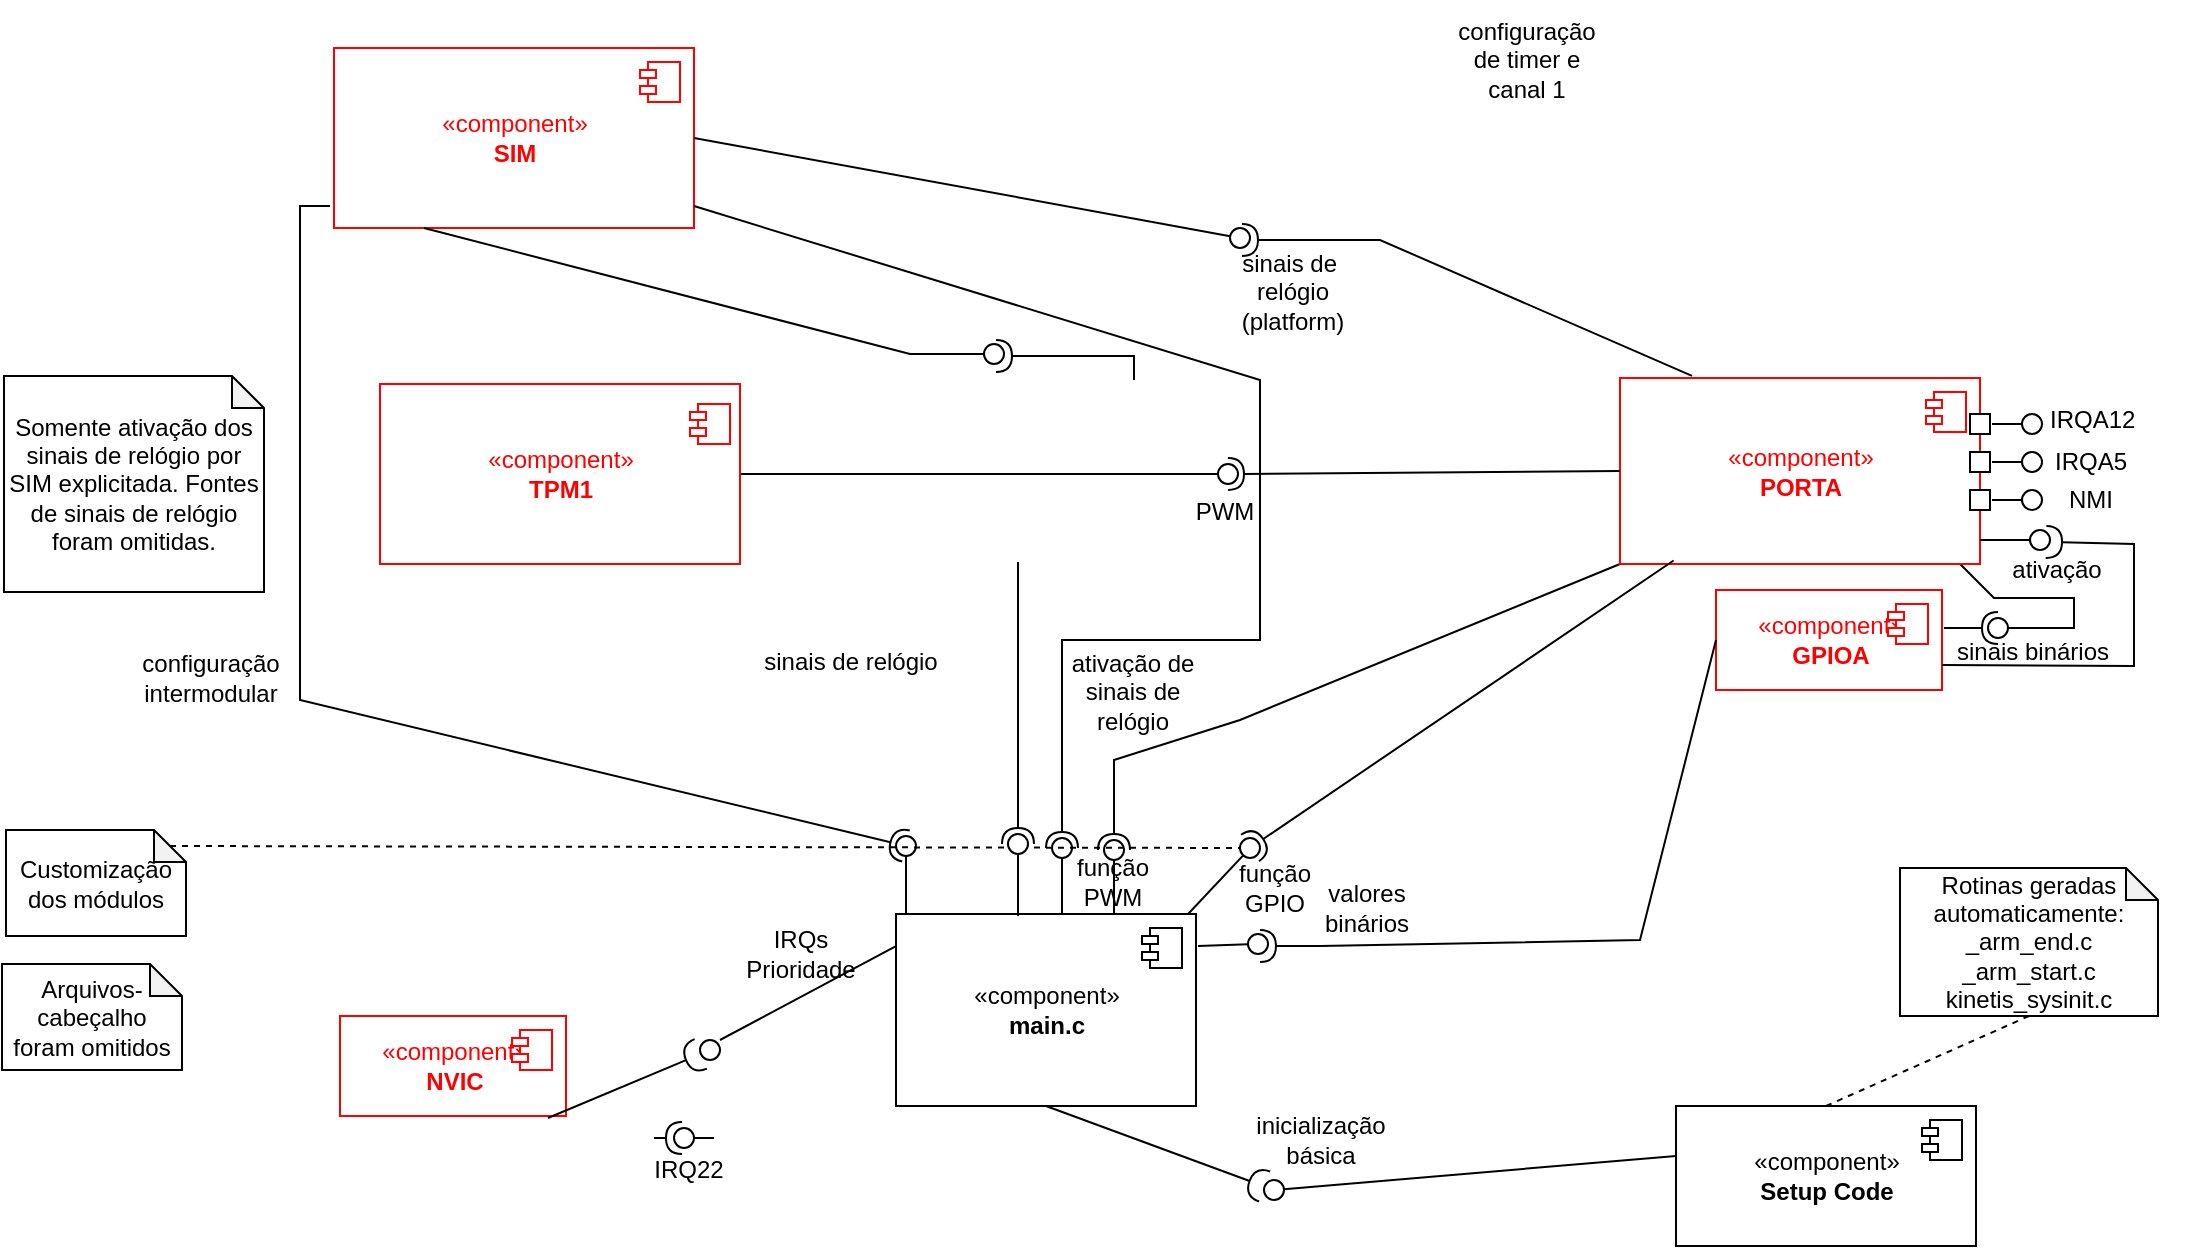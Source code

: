 <mxfile version="24.5.3" type="device">
  <diagram id="lxTALKAJYJVbzctQvIOl" name="Page-1">
    <mxGraphModel dx="1590" dy="1751" grid="1" gridSize="10" guides="1" tooltips="1" connect="1" arrows="1" fold="1" page="1" pageScale="1" pageWidth="827" pageHeight="1169" math="0" shadow="0">
      <root>
        <mxCell id="0" />
        <mxCell id="1" parent="0" />
        <mxCell id="nKvA9a1JDW1m7SVoBl28-14" value="" style="rounded=0;orthogonalLoop=1;jettySize=auto;html=1;endArrow=halfCircle;endFill=0;endSize=6;strokeWidth=1;sketch=0;fontColor=#FF0000;exitX=-0.011;exitY=0.878;exitDx=0;exitDy=0;exitPerimeter=0;" parent="1" source="sx454A95CAvDDaveUcH7-27" edge="1">
          <mxGeometry relative="1" as="geometry">
            <mxPoint x="353" y="-397.99" as="sourcePoint" />
            <mxPoint x="353" y="-257" as="targetPoint" />
            <Array as="points">
              <mxPoint x="50" y="-577" />
              <mxPoint x="50" y="-330" />
            </Array>
          </mxGeometry>
        </mxCell>
        <mxCell id="nKvA9a1JDW1m7SVoBl28-15" value="" style="rounded=0;orthogonalLoop=1;jettySize=auto;html=1;endArrow=none;endFill=0;sketch=0;sourcePerimeterSpacing=0;targetPerimeterSpacing=0;fontColor=#FF0000;" parent="1" target="nKvA9a1JDW1m7SVoBl28-16" edge="1">
          <mxGeometry relative="1" as="geometry">
            <mxPoint x="353" y="-221" as="sourcePoint" />
            <mxPoint x="154.659" y="-256.185" as="targetPoint" />
            <Array as="points" />
          </mxGeometry>
        </mxCell>
        <mxCell id="nKvA9a1JDW1m7SVoBl28-16" value="" style="ellipse;whiteSpace=wrap;html=1;align=center;aspect=fixed;resizable=0;points=[];outlineConnect=0;sketch=0;fontColor=#FF0000;strokeColor=#000000;" parent="1" vertex="1">
          <mxGeometry x="348" y="-262" width="10" height="10" as="geometry" />
        </mxCell>
        <mxCell id="gNRnJRc3GnDZ5AVx7Kpy-1" value="" style="rounded=0;orthogonalLoop=1;jettySize=auto;html=1;endArrow=halfCircle;endFill=0;endSize=6;strokeWidth=1;sketch=0;" parent="1" edge="1">
          <mxGeometry relative="1" as="geometry">
            <mxPoint x="227" y="-111" as="sourcePoint" />
            <mxPoint x="241.0" y="-110.957" as="targetPoint" />
          </mxGeometry>
        </mxCell>
        <mxCell id="gNRnJRc3GnDZ5AVx7Kpy-2" value="" style="rounded=0;orthogonalLoop=1;jettySize=auto;html=1;endArrow=none;endFill=0;sketch=0;sourcePerimeterSpacing=0;targetPerimeterSpacing=0;" parent="1" source="gNRnJRc3GnDZ5AVx7Kpy-4" edge="1">
          <mxGeometry relative="1" as="geometry">
            <mxPoint x="257" y="-111" as="targetPoint" />
          </mxGeometry>
        </mxCell>
        <mxCell id="NcSt-bwvKA1drNSGb4Bv-15" value="" style="rounded=0;orthogonalLoop=1;jettySize=auto;html=1;endArrow=halfCircle;endFill=0;endSize=6;strokeWidth=1;sketch=0;fontColor=#FF0000;exitX=0;exitY=1;exitDx=0;exitDy=0;" parent="1" source="0iCpFj2WhP6g9uH44iQj-31" edge="1">
          <mxGeometry relative="1" as="geometry">
            <mxPoint x="457" y="-395.99" as="sourcePoint" />
            <mxPoint x="457" y="-255" as="targetPoint" />
            <Array as="points">
              <mxPoint x="520" y="-320" />
              <mxPoint x="457" y="-300" />
            </Array>
          </mxGeometry>
        </mxCell>
        <mxCell id="NcSt-bwvKA1drNSGb4Bv-16" value="" style="rounded=0;orthogonalLoop=1;jettySize=auto;html=1;endArrow=none;endFill=0;sketch=0;sourcePerimeterSpacing=0;targetPerimeterSpacing=0;fontColor=#FF0000;" parent="1" target="NcSt-bwvKA1drNSGb4Bv-17" edge="1">
          <mxGeometry relative="1" as="geometry">
            <mxPoint x="457" y="-219" as="sourcePoint" />
            <mxPoint x="258.659" y="-254.185" as="targetPoint" />
            <Array as="points" />
          </mxGeometry>
        </mxCell>
        <mxCell id="NcSt-bwvKA1drNSGb4Bv-17" value="" style="ellipse;whiteSpace=wrap;html=1;align=center;aspect=fixed;resizable=0;points=[];outlineConnect=0;sketch=0;fontColor=#FF0000;strokeColor=#000000;" parent="1" vertex="1">
          <mxGeometry x="452" y="-260" width="10" height="10" as="geometry" />
        </mxCell>
        <mxCell id="kdA6kWYeyA7RJzTD9q6g-35" value="" style="rounded=0;orthogonalLoop=1;jettySize=auto;html=1;endArrow=none;endFill=0;sketch=0;sourcePerimeterSpacing=0;targetPerimeterSpacing=0;exitX=0.928;exitY=0.968;exitDx=0;exitDy=0;exitPerimeter=0;" parent="1" source="0iCpFj2WhP6g9uH44iQj-31" edge="1">
          <mxGeometry relative="1" as="geometry">
            <mxPoint x="867" y="-401" as="sourcePoint" />
            <mxPoint x="902" y="-366" as="targetPoint" />
            <Array as="points">
              <mxPoint x="897" y="-381" />
              <mxPoint x="937" y="-381" />
              <mxPoint x="937" y="-366" />
            </Array>
          </mxGeometry>
        </mxCell>
        <mxCell id="xBv4u4DVVfbc11mX55yY-3" value="Rotinas geradas automaticamente:&lt;br&gt;_arm_end.c&lt;br&gt;_arm_start.c&lt;br&gt;kinetis_sysinit.c" style="shape=note;whiteSpace=wrap;html=1;backgroundOutline=1;darkOpacity=0.05;size=16;" parent="1" vertex="1">
          <mxGeometry x="850" y="-246" width="129" height="74" as="geometry" />
        </mxCell>
        <mxCell id="xBv4u4DVVfbc11mX55yY-4" value="" style="endArrow=none;dashed=1;html=1;rounded=0;entryX=0.5;entryY=1;entryDx=0;entryDy=0;entryPerimeter=0;exitX=0.5;exitY=0;exitDx=0;exitDy=0;" parent="1" source="sx454A95CAvDDaveUcH7-38" target="xBv4u4DVVfbc11mX55yY-3" edge="1">
          <mxGeometry width="50" height="50" relative="1" as="geometry">
            <mxPoint x="706" y="150" as="sourcePoint" />
            <mxPoint x="736" y="200" as="targetPoint" />
          </mxGeometry>
        </mxCell>
        <mxCell id="sx454A95CAvDDaveUcH7-27" value="&lt;font color=&quot;#ff0000&quot;&gt;«component»&lt;br&gt;&lt;b&gt;SIM&lt;/b&gt;&lt;br&gt;&lt;/font&gt;" style="html=1;dropTarget=0;strokeColor=#FF0000;" parent="1" vertex="1">
          <mxGeometry x="67" y="-656" width="180" height="90" as="geometry" />
        </mxCell>
        <mxCell id="sx454A95CAvDDaveUcH7-28" value="" style="shape=module;jettyWidth=8;jettyHeight=4;strokeColor=#FF0000;" parent="sx454A95CAvDDaveUcH7-27" vertex="1">
          <mxGeometry x="1" width="20" height="20" relative="1" as="geometry">
            <mxPoint x="-27" y="7" as="offset" />
          </mxGeometry>
        </mxCell>
        <mxCell id="sx454A95CAvDDaveUcH7-38" value="«component»&lt;br&gt;&lt;b&gt;Setup Code&lt;/b&gt;" style="html=1;dropTarget=0;fontColor=#000000;strokeColor=#000000;" parent="1" vertex="1">
          <mxGeometry x="738" y="-127" width="150" height="70" as="geometry" />
        </mxCell>
        <mxCell id="sx454A95CAvDDaveUcH7-39" value="" style="shape=module;jettyWidth=8;jettyHeight=4;fontColor=#000000;strokeColor=#000000;" parent="sx454A95CAvDDaveUcH7-38" vertex="1">
          <mxGeometry x="1" width="20" height="20" relative="1" as="geometry">
            <mxPoint x="-27" y="7" as="offset" />
          </mxGeometry>
        </mxCell>
        <mxCell id="sx454A95CAvDDaveUcH7-64" value="Customização dos módulos" style="shape=note;whiteSpace=wrap;html=1;backgroundOutline=1;darkOpacity=0.05;size=16;" parent="1" vertex="1">
          <mxGeometry x="-97" y="-265" width="90" height="53" as="geometry" />
        </mxCell>
        <mxCell id="dzFz9JbQEsLeZCm4js_e-1" value="Arquivos-cabeçalho foram omitidos" style="shape=note;whiteSpace=wrap;html=1;backgroundOutline=1;darkOpacity=0.05;size=16;" parent="1" vertex="1">
          <mxGeometry x="-99" y="-198" width="90" height="53" as="geometry" />
        </mxCell>
        <mxCell id="ZvhBdplOL1Mwdpi4D6Ji-6" value="" style="rounded=0;orthogonalLoop=1;jettySize=auto;html=1;endArrow=halfCircle;endFill=0;endSize=6;strokeWidth=1;sketch=0;fontColor=#FF0000;exitX=1;exitY=0.878;exitDx=0;exitDy=0;exitPerimeter=0;" parent="1" source="sx454A95CAvDDaveUcH7-27" edge="1">
          <mxGeometry relative="1" as="geometry">
            <mxPoint x="430" y="-355" as="sourcePoint" />
            <mxPoint x="431" y="-256" as="targetPoint" />
            <Array as="points">
              <mxPoint x="530" y="-490" />
              <mxPoint x="530" y="-360" />
              <mxPoint x="431" y="-360" />
            </Array>
          </mxGeometry>
        </mxCell>
        <mxCell id="ZvhBdplOL1Mwdpi4D6Ji-7" value="" style="rounded=0;orthogonalLoop=1;jettySize=auto;html=1;endArrow=none;endFill=0;sketch=0;sourcePerimeterSpacing=0;targetPerimeterSpacing=0;fontColor=#FF0000;" parent="1" target="ZvhBdplOL1Mwdpi4D6Ji-8" edge="1">
          <mxGeometry relative="1" as="geometry">
            <mxPoint x="431" y="-220" as="sourcePoint" />
            <mxPoint x="232.659" y="-255.185" as="targetPoint" />
            <Array as="points" />
          </mxGeometry>
        </mxCell>
        <mxCell id="ZvhBdplOL1Mwdpi4D6Ji-8" value="" style="ellipse;whiteSpace=wrap;html=1;align=center;aspect=fixed;resizable=0;points=[];outlineConnect=0;sketch=0;fontColor=#FF0000;strokeColor=#000000;" parent="1" vertex="1">
          <mxGeometry x="426" y="-261" width="10" height="10" as="geometry" />
        </mxCell>
        <mxCell id="ZvhBdplOL1Mwdpi4D6Ji-15" value="" style="endArrow=none;dashed=1;html=1;rounded=0;exitX=0;exitY=0;exitDx=82;exitDy=8;exitPerimeter=0;entryX=0.283;entryY=0;entryDx=0;entryDy=0;entryPerimeter=0;" parent="1" source="sx454A95CAvDDaveUcH7-64" target="kdA6kWYeyA7RJzTD9q6g-19" edge="1">
          <mxGeometry width="50" height="50" relative="1" as="geometry">
            <mxPoint x="176" y="-230" as="sourcePoint" />
            <mxPoint x="314.001" y="-251.086" as="targetPoint" />
          </mxGeometry>
        </mxCell>
        <mxCell id="ZvhBdplOL1Mwdpi4D6Ji-16" value="«component»&lt;br&gt;&lt;b&gt;main.c&lt;/b&gt;" style="html=1;dropTarget=0;fontColor=#000000;strokeColor=#000000;" parent="1" vertex="1">
          <mxGeometry x="348" y="-223" width="150" height="96" as="geometry" />
        </mxCell>
        <mxCell id="ZvhBdplOL1Mwdpi4D6Ji-17" value="" style="shape=module;jettyWidth=8;jettyHeight=4;fontColor=#000000;strokeColor=#000000;" parent="ZvhBdplOL1Mwdpi4D6Ji-16" vertex="1">
          <mxGeometry x="1" width="20" height="20" relative="1" as="geometry">
            <mxPoint x="-27" y="7" as="offset" />
          </mxGeometry>
        </mxCell>
        <mxCell id="ZvhBdplOL1Mwdpi4D6Ji-23" value="inicialização&lt;br&gt;básica" style="text;html=1;align=center;verticalAlign=middle;resizable=0;points=[];autosize=1;strokeColor=none;fillColor=none;" parent="1" vertex="1">
          <mxGeometry x="515" y="-130" width="90" height="40" as="geometry" />
        </mxCell>
        <mxCell id="ZvhBdplOL1Mwdpi4D6Ji-27" value="" style="rounded=0;orthogonalLoop=1;jettySize=auto;html=1;endArrow=none;endFill=0;sketch=0;sourcePerimeterSpacing=0;targetPerimeterSpacing=0;entryX=0;entryY=0.357;entryDx=0;entryDy=0;entryPerimeter=0;" parent="1" source="ZvhBdplOL1Mwdpi4D6Ji-29" target="sx454A95CAvDDaveUcH7-38" edge="1">
          <mxGeometry relative="1" as="geometry">
            <mxPoint x="570" y="-193" as="targetPoint" />
          </mxGeometry>
        </mxCell>
        <mxCell id="0iCpFj2WhP6g9uH44iQj-27" value="" style="ellipse;whiteSpace=wrap;html=1;align=center;aspect=fixed;resizable=0;points=[];outlineConnect=0;sketch=0;fontColor=#FF0000;strokeColor=#000000;flipH=1;" parent="1" vertex="1">
          <mxGeometry x="911" y="-454" width="10" height="10" as="geometry" />
        </mxCell>
        <mxCell id="0iCpFj2WhP6g9uH44iQj-28" value="" style="endArrow=none;html=1;rounded=0;entryX=-0.2;entryY=0.5;entryDx=0;entryDy=0;entryPerimeter=0;" parent="1" source="0iCpFj2WhP6g9uH44iQj-27" edge="1">
          <mxGeometry width="50" height="50" relative="1" as="geometry">
            <mxPoint x="907" y="-449" as="sourcePoint" />
            <mxPoint x="896" y="-449" as="targetPoint" />
          </mxGeometry>
        </mxCell>
        <mxCell id="0iCpFj2WhP6g9uH44iQj-33" value="IRQA5" style="text;html=1;align=center;verticalAlign=middle;resizable=0;points=[];autosize=1;strokeColor=none;fillColor=none;" parent="1" vertex="1">
          <mxGeometry x="915" y="-464" width="60" height="30" as="geometry" />
        </mxCell>
        <mxCell id="Oefuxfy3iKnczAg5gWwN-3" value="&lt;font color=&quot;#ff0000&quot;&gt;«component»&lt;br&gt;&lt;b&gt;NVIC&lt;/b&gt;&lt;/font&gt;" style="html=1;dropTarget=0;strokeColor=#FF0000;" parent="1" vertex="1">
          <mxGeometry x="70" y="-172" width="113" height="50" as="geometry" />
        </mxCell>
        <mxCell id="Oefuxfy3iKnczAg5gWwN-4" value="" style="shape=module;jettyWidth=8;jettyHeight=4;strokeColor=#FF0000;" parent="Oefuxfy3iKnczAg5gWwN-3" vertex="1">
          <mxGeometry x="1" width="20" height="20" relative="1" as="geometry">
            <mxPoint x="-27" y="7" as="offset" />
          </mxGeometry>
        </mxCell>
        <mxCell id="Oefuxfy3iKnczAg5gWwN-6" value="" style="rounded=0;orthogonalLoop=1;jettySize=auto;html=1;endArrow=none;endFill=0;sketch=0;sourcePerimeterSpacing=0;targetPerimeterSpacing=0;fontColor=#FF0000;exitX=0;exitY=0.167;exitDx=0;exitDy=0;exitPerimeter=0;" parent="1" source="ZvhBdplOL1Mwdpi4D6Ji-16" edge="1">
          <mxGeometry relative="1" as="geometry">
            <mxPoint x="319" y="-171" as="sourcePoint" />
            <mxPoint x="260" y="-160" as="targetPoint" />
          </mxGeometry>
        </mxCell>
        <mxCell id="Oefuxfy3iKnczAg5gWwN-9" value="&lt;font color=&quot;#000000&quot;&gt;IRQs&lt;br&gt;Prioridade&lt;br&gt;&lt;/font&gt;" style="text;html=1;align=center;verticalAlign=middle;resizable=0;points=[];autosize=1;strokeColor=none;fillColor=none;fontColor=#FF0000;" parent="1" vertex="1">
          <mxGeometry x="260" y="-223" width="80" height="40" as="geometry" />
        </mxCell>
        <mxCell id="VrWv1ER5kj9YLByMh3OY-26" value="" style="rounded=0;orthogonalLoop=1;jettySize=auto;html=1;endArrow=none;endFill=0;sketch=0;sourcePerimeterSpacing=0;targetPerimeterSpacing=0;exitX=1;exitY=0.5;exitDx=0;exitDy=0;" parent="1" target="VrWv1ER5kj9YLByMh3OY-28" edge="1" source="sx454A95CAvDDaveUcH7-27">
          <mxGeometry relative="1" as="geometry">
            <mxPoint x="490" y="-560" as="sourcePoint" />
          </mxGeometry>
        </mxCell>
        <mxCell id="VrWv1ER5kj9YLByMh3OY-27" value="" style="rounded=0;orthogonalLoop=1;jettySize=auto;html=1;endArrow=halfCircle;endFill=0;endSize=6;strokeWidth=1;sketch=0;startArrow=none;exitX=0.2;exitY=-0.011;exitDx=0;exitDy=0;exitPerimeter=0;" parent="1" source="0iCpFj2WhP6g9uH44iQj-31" edge="1">
          <mxGeometry relative="1" as="geometry">
            <mxPoint x="554.98" y="-559.996" as="sourcePoint" />
            <Array as="points">
              <mxPoint x="590" y="-560" />
            </Array>
            <mxPoint x="521" y="-560" as="targetPoint" />
          </mxGeometry>
        </mxCell>
        <mxCell id="VrWv1ER5kj9YLByMh3OY-28" value="" style="ellipse;whiteSpace=wrap;html=1;align=center;aspect=fixed;resizable=0;points=[];outlineConnect=0;sketch=0;" parent="1" vertex="1">
          <mxGeometry x="515" y="-566" width="10" height="10" as="geometry" />
        </mxCell>
        <mxCell id="Fh9LcDiXX9Jsw2TDYq0d-10" value="Somente ativação dos sinais de relógio por SIM explicitada. Fontes de sinais de relógio foram omitidas." style="shape=note;whiteSpace=wrap;html=1;backgroundOutline=1;darkOpacity=0.05;size=16;" parent="1" vertex="1">
          <mxGeometry x="-98" y="-492" width="130" height="108" as="geometry" />
        </mxCell>
        <mxCell id="Fh9LcDiXX9Jsw2TDYq0d-31" value="ativação de&lt;br&gt;sinais de&lt;br&gt;relógio" style="text;html=1;align=center;verticalAlign=middle;resizable=0;points=[];autosize=1;strokeColor=none;fillColor=none;" parent="1" vertex="1">
          <mxGeometry x="426" y="-364" width="80" height="60" as="geometry" />
        </mxCell>
        <mxCell id="JNNoF8wtNPgnTtKB8osN-4" value="sinais de&amp;nbsp;&lt;br&gt;relógio&lt;br&gt;(platform)" style="text;html=1;align=center;verticalAlign=middle;resizable=0;points=[];autosize=1;strokeColor=none;fillColor=none;" parent="1" vertex="1">
          <mxGeometry x="511" y="-564" width="70" height="60" as="geometry" />
        </mxCell>
        <mxCell id="0iCpFj2WhP6g9uH44iQj-31" value="&lt;font color=&quot;#ff0000&quot;&gt;«component»&lt;br&gt;&lt;b&gt;PORTA&lt;/b&gt;&lt;br&gt;&lt;/font&gt;" style="html=1;dropTarget=0;strokeColor=#FF0000;" parent="1" vertex="1">
          <mxGeometry x="710" y="-491" width="180" height="93" as="geometry" />
        </mxCell>
        <mxCell id="0iCpFj2WhP6g9uH44iQj-32" value="" style="shape=module;jettyWidth=8;jettyHeight=4;strokeColor=#FF0000;" parent="0iCpFj2WhP6g9uH44iQj-31" vertex="1">
          <mxGeometry x="1" width="20" height="20" relative="1" as="geometry">
            <mxPoint x="-27" y="7" as="offset" />
          </mxGeometry>
        </mxCell>
        <mxCell id="0iCpFj2WhP6g9uH44iQj-23" value="" style="whiteSpace=wrap;html=1;aspect=fixed;" parent="1" vertex="1">
          <mxGeometry x="885" y="-454" width="10" height="10" as="geometry" />
        </mxCell>
        <mxCell id="kdA6kWYeyA7RJzTD9q6g-14" value="&lt;font color=&quot;#ff0000&quot;&gt;«component»&lt;br&gt;&lt;b&gt;GPIOA&lt;/b&gt;&lt;br&gt;&lt;/font&gt;" style="html=1;dropTarget=0;strokeColor=#FF0000;" parent="1" vertex="1">
          <mxGeometry x="758" y="-385" width="113" height="50" as="geometry" />
        </mxCell>
        <mxCell id="kdA6kWYeyA7RJzTD9q6g-15" value="" style="shape=module;jettyWidth=8;jettyHeight=4;strokeColor=#FF0000;" parent="kdA6kWYeyA7RJzTD9q6g-14" vertex="1">
          <mxGeometry x="1" width="20" height="20" relative="1" as="geometry">
            <mxPoint x="-27" y="7" as="offset" />
          </mxGeometry>
        </mxCell>
        <mxCell id="kdA6kWYeyA7RJzTD9q6g-16" value="" style="rounded=0;orthogonalLoop=1;jettySize=auto;html=1;endArrow=halfCircle;endFill=0;endSize=6;strokeWidth=1;sketch=0;fontColor=#FF0000;exitX=0.149;exitY=0.981;exitDx=0;exitDy=0;exitPerimeter=0;" parent="1" edge="1" source="0iCpFj2WhP6g9uH44iQj-31">
          <mxGeometry relative="1" as="geometry">
            <mxPoint x="593.94" y="-394.954" as="sourcePoint" />
            <mxPoint x="525" y="-256" as="targetPoint" />
            <Array as="points" />
          </mxGeometry>
        </mxCell>
        <mxCell id="kdA6kWYeyA7RJzTD9q6g-17" value="" style="rounded=0;orthogonalLoop=1;jettySize=auto;html=1;endArrow=none;endFill=0;sketch=0;sourcePerimeterSpacing=0;targetPerimeterSpacing=0;fontColor=#FF0000;" parent="1" target="kdA6kWYeyA7RJzTD9q6g-18" edge="1">
          <mxGeometry relative="1" as="geometry">
            <mxPoint x="494.037" y="-223" as="sourcePoint" />
            <mxPoint x="326.659" y="-255.185" as="targetPoint" />
            <Array as="points" />
          </mxGeometry>
        </mxCell>
        <mxCell id="kdA6kWYeyA7RJzTD9q6g-18" value="" style="ellipse;whiteSpace=wrap;html=1;align=center;aspect=fixed;resizable=0;points=[];outlineConnect=0;sketch=0;fontColor=#FF0000;strokeColor=#000000;" parent="1" vertex="1">
          <mxGeometry x="520" y="-261" width="10" height="10" as="geometry" />
        </mxCell>
        <mxCell id="kdA6kWYeyA7RJzTD9q6g-19" value="função&lt;br&gt;GPIO" style="text;html=1;align=center;verticalAlign=middle;resizable=0;points=[];autosize=1;strokeColor=none;fillColor=none;" parent="1" vertex="1">
          <mxGeometry x="507" y="-256" width="60" height="40" as="geometry" />
        </mxCell>
        <mxCell id="kdA6kWYeyA7RJzTD9q6g-20" value="" style="rounded=0;orthogonalLoop=1;jettySize=auto;html=1;endArrow=none;endFill=0;sketch=0;sourcePerimeterSpacing=0;targetPerimeterSpacing=0;exitX=1;exitY=0.871;exitDx=0;exitDy=0;exitPerimeter=0;" parent="1" source="0iCpFj2WhP6g9uH44iQj-31" target="kdA6kWYeyA7RJzTD9q6g-22" edge="1">
          <mxGeometry relative="1" as="geometry">
            <mxPoint x="890" y="-407" as="sourcePoint" />
          </mxGeometry>
        </mxCell>
        <mxCell id="kdA6kWYeyA7RJzTD9q6g-21" value="" style="rounded=0;orthogonalLoop=1;jettySize=auto;html=1;endArrow=halfCircle;endFill=0;endSize=6;strokeWidth=1;sketch=0;startArrow=none;exitX=1;exitY=0.75;exitDx=0;exitDy=0;entryX=0.429;entryY=0.033;entryDx=0;entryDy=0;entryPerimeter=0;" parent="1" source="kdA6kWYeyA7RJzTD9q6g-14" target="kdA6kWYeyA7RJzTD9q6g-25" edge="1">
          <mxGeometry relative="1" as="geometry">
            <mxPoint x="977" y="-407" as="sourcePoint" />
            <Array as="points">
              <mxPoint x="967" y="-347" />
              <mxPoint x="967" y="-408" />
            </Array>
            <mxPoint x="921" y="-411" as="targetPoint" />
          </mxGeometry>
        </mxCell>
        <mxCell id="kdA6kWYeyA7RJzTD9q6g-22" value="" style="ellipse;whiteSpace=wrap;html=1;align=center;aspect=fixed;resizable=0;points=[];outlineConnect=0;sketch=0;" parent="1" vertex="1">
          <mxGeometry x="915" y="-415" width="10" height="10" as="geometry" />
        </mxCell>
        <mxCell id="kdA6kWYeyA7RJzTD9q6g-25" value="ativação" style="text;html=1;align=center;verticalAlign=middle;resizable=0;points=[];autosize=1;strokeColor=none;fillColor=none;" parent="1" vertex="1">
          <mxGeometry x="893" y="-410" width="70" height="30" as="geometry" />
        </mxCell>
        <mxCell id="kdA6kWYeyA7RJzTD9q6g-30" value="" style="rounded=0;orthogonalLoop=1;jettySize=auto;html=1;endArrow=none;endFill=0;sketch=0;sourcePerimeterSpacing=0;targetPerimeterSpacing=0;exitX=1;exitY=0.5;exitDx=0;exitDy=0;" parent="1" target="kdA6kWYeyA7RJzTD9q6g-32" edge="1">
          <mxGeometry relative="1" as="geometry">
            <mxPoint x="499" y="-207" as="sourcePoint" />
          </mxGeometry>
        </mxCell>
        <mxCell id="kdA6kWYeyA7RJzTD9q6g-31" value="" style="rounded=0;orthogonalLoop=1;jettySize=auto;html=1;endArrow=halfCircle;endFill=0;endSize=6;strokeWidth=1;sketch=0;startArrow=none;exitX=0;exitY=0.5;exitDx=0;exitDy=0;" parent="1" source="kdA6kWYeyA7RJzTD9q6g-14" edge="1">
          <mxGeometry relative="1" as="geometry">
            <mxPoint x="563.98" y="-206.996" as="sourcePoint" />
            <Array as="points">
              <mxPoint x="720" y="-210" />
              <mxPoint x="560" y="-207" />
            </Array>
            <mxPoint x="530" y="-207" as="targetPoint" />
          </mxGeometry>
        </mxCell>
        <mxCell id="kdA6kWYeyA7RJzTD9q6g-32" value="" style="ellipse;whiteSpace=wrap;html=1;align=center;aspect=fixed;resizable=0;points=[];outlineConnect=0;sketch=0;" parent="1" vertex="1">
          <mxGeometry x="524" y="-213" width="10" height="10" as="geometry" />
        </mxCell>
        <mxCell id="kdA6kWYeyA7RJzTD9q6g-34" value="valores&lt;br&gt;binários" style="text;html=1;align=center;verticalAlign=middle;resizable=0;points=[];autosize=1;strokeColor=none;fillColor=none;" parent="1" vertex="1">
          <mxGeometry x="548" y="-246" width="70" height="40" as="geometry" />
        </mxCell>
        <mxCell id="kdA6kWYeyA7RJzTD9q6g-36" value="" style="rounded=0;orthogonalLoop=1;jettySize=auto;html=1;endArrow=halfCircle;endFill=0;endSize=6;strokeWidth=1;sketch=0;" parent="1" edge="1">
          <mxGeometry relative="1" as="geometry">
            <mxPoint x="872" y="-366" as="sourcePoint" />
            <Array as="points" />
            <mxPoint x="899" y="-366" as="targetPoint" />
          </mxGeometry>
        </mxCell>
        <mxCell id="kdA6kWYeyA7RJzTD9q6g-37" value="" style="ellipse;whiteSpace=wrap;html=1;align=center;aspect=fixed;resizable=0;points=[];outlineConnect=0;sketch=0;" parent="1" vertex="1">
          <mxGeometry x="894" y="-371" width="10" height="10" as="geometry" />
        </mxCell>
        <mxCell id="kdA6kWYeyA7RJzTD9q6g-38" value="sinais binários" style="text;html=1;align=center;verticalAlign=middle;resizable=0;points=[];autosize=1;strokeColor=none;fillColor=none;" parent="1" vertex="1">
          <mxGeometry x="866" y="-369" width="100" height="30" as="geometry" />
        </mxCell>
        <mxCell id="NcSt-bwvKA1drNSGb4Bv-3" value="" style="rounded=0;orthogonalLoop=1;jettySize=auto;html=1;endArrow=none;endFill=0;sketch=0;sourcePerimeterSpacing=0;targetPerimeterSpacing=0;exitX=0.25;exitY=1;exitDx=0;exitDy=0;" parent="1" source="sx454A95CAvDDaveUcH7-27" target="NcSt-bwvKA1drNSGb4Bv-5" edge="1">
          <mxGeometry relative="1" as="geometry">
            <mxPoint x="367" y="-502" as="sourcePoint" />
            <Array as="points">
              <mxPoint x="355" y="-503" />
            </Array>
          </mxGeometry>
        </mxCell>
        <mxCell id="NcSt-bwvKA1drNSGb4Bv-4" value="" style="rounded=0;orthogonalLoop=1;jettySize=auto;html=1;endArrow=halfCircle;endFill=0;endSize=6;strokeWidth=1;sketch=0;startArrow=none;" parent="1" edge="1">
          <mxGeometry relative="1" as="geometry">
            <mxPoint x="467" y="-490" as="sourcePoint" />
            <Array as="points">
              <mxPoint x="467" y="-502" />
            </Array>
            <mxPoint x="398" y="-502" as="targetPoint" />
          </mxGeometry>
        </mxCell>
        <mxCell id="NcSt-bwvKA1drNSGb4Bv-5" value="" style="ellipse;whiteSpace=wrap;html=1;align=center;aspect=fixed;resizable=0;points=[];outlineConnect=0;sketch=0;" parent="1" vertex="1">
          <mxGeometry x="392" y="-508" width="10" height="10" as="geometry" />
        </mxCell>
        <mxCell id="NcSt-bwvKA1drNSGb4Bv-6" value="sinais de relógio" style="text;html=1;align=center;verticalAlign=middle;resizable=0;points=[];autosize=1;strokeColor=none;fillColor=none;" parent="1" vertex="1">
          <mxGeometry x="270" y="-364" width="110" height="30" as="geometry" />
        </mxCell>
        <mxCell id="NcSt-bwvKA1drNSGb4Bv-7" value="" style="rounded=0;orthogonalLoop=1;jettySize=auto;html=1;endArrow=halfCircle;endFill=0;endSize=6;strokeWidth=1;sketch=0;fontColor=#FF0000;exitX=0.425;exitY=0.989;exitDx=0;exitDy=0;exitPerimeter=0;" parent="1" edge="1">
          <mxGeometry relative="1" as="geometry">
            <mxPoint x="409" y="-398.99" as="sourcePoint" />
            <mxPoint x="409" y="-258" as="targetPoint" />
            <Array as="points" />
          </mxGeometry>
        </mxCell>
        <mxCell id="NcSt-bwvKA1drNSGb4Bv-8" value="" style="rounded=0;orthogonalLoop=1;jettySize=auto;html=1;endArrow=none;endFill=0;sketch=0;sourcePerimeterSpacing=0;targetPerimeterSpacing=0;fontColor=#FF0000;" parent="1" target="NcSt-bwvKA1drNSGb4Bv-9" edge="1">
          <mxGeometry relative="1" as="geometry">
            <mxPoint x="409" y="-222" as="sourcePoint" />
            <mxPoint x="210.659" y="-257.185" as="targetPoint" />
            <Array as="points" />
          </mxGeometry>
        </mxCell>
        <mxCell id="NcSt-bwvKA1drNSGb4Bv-9" value="" style="ellipse;whiteSpace=wrap;html=1;align=center;aspect=fixed;resizable=0;points=[];outlineConnect=0;sketch=0;fontColor=#FF0000;strokeColor=#000000;" parent="1" vertex="1">
          <mxGeometry x="404" y="-263" width="10" height="10" as="geometry" />
        </mxCell>
        <mxCell id="NcSt-bwvKA1drNSGb4Bv-10" value="configuração&lt;br&gt;de timer e &lt;br&gt;canal 1" style="text;html=1;align=center;verticalAlign=middle;resizable=0;points=[];autosize=1;strokeColor=none;fillColor=none;" parent="1" vertex="1">
          <mxGeometry x="618" y="-680" width="90" height="60" as="geometry" />
        </mxCell>
        <mxCell id="NcSt-bwvKA1drNSGb4Bv-11" value="" style="ellipse;whiteSpace=wrap;html=1;align=center;aspect=fixed;resizable=0;points=[];outlineConnect=0;sketch=0;fontColor=#FF0000;strokeColor=#000000;flipH=1;" parent="1" vertex="1">
          <mxGeometry x="911" y="-473" width="10" height="10" as="geometry" />
        </mxCell>
        <mxCell id="NcSt-bwvKA1drNSGb4Bv-12" value="" style="endArrow=none;html=1;rounded=0;entryX=-0.2;entryY=0.5;entryDx=0;entryDy=0;entryPerimeter=0;" parent="1" source="NcSt-bwvKA1drNSGb4Bv-11" edge="1">
          <mxGeometry width="50" height="50" relative="1" as="geometry">
            <mxPoint x="907" y="-468" as="sourcePoint" />
            <mxPoint x="896" y="-468" as="targetPoint" />
          </mxGeometry>
        </mxCell>
        <mxCell id="NcSt-bwvKA1drNSGb4Bv-13" value="" style="whiteSpace=wrap;html=1;aspect=fixed;" parent="1" vertex="1">
          <mxGeometry x="885" y="-473" width="10" height="10" as="geometry" />
        </mxCell>
        <mxCell id="NcSt-bwvKA1drNSGb4Bv-14" value="IRQA12" style="text;html=1;align=left;verticalAlign=middle;resizable=0;points=[];autosize=1;strokeColor=none;fillColor=none;" parent="1" vertex="1">
          <mxGeometry x="923" y="-485" width="70" height="30" as="geometry" />
        </mxCell>
        <mxCell id="NcSt-bwvKA1drNSGb4Bv-18" value="função &lt;br&gt;PWM" style="text;html=1;align=center;verticalAlign=middle;resizable=0;points=[];autosize=1;strokeColor=none;fillColor=none;" parent="1" vertex="1">
          <mxGeometry x="426" y="-259" width="60" height="40" as="geometry" />
        </mxCell>
        <mxCell id="NcSt-bwvKA1drNSGb4Bv-19" value="" style="rounded=0;orthogonalLoop=1;jettySize=auto;html=1;endArrow=none;endFill=0;sketch=0;sourcePerimeterSpacing=0;targetPerimeterSpacing=0;exitX=1;exitY=0.5;exitDx=0;exitDy=0;" parent="1" source="NcSt-bwvKA1drNSGb4Bv-1" target="NcSt-bwvKA1drNSGb4Bv-21" edge="1">
          <mxGeometry relative="1" as="geometry">
            <mxPoint x="490" y="-440" as="sourcePoint" />
          </mxGeometry>
        </mxCell>
        <mxCell id="NcSt-bwvKA1drNSGb4Bv-20" value="" style="rounded=0;orthogonalLoop=1;jettySize=auto;html=1;endArrow=halfCircle;endFill=0;endSize=6;strokeWidth=1;sketch=0;startArrow=none;exitX=0;exitY=0.5;exitDx=0;exitDy=0;" parent="1" source="0iCpFj2WhP6g9uH44iQj-31" edge="1">
          <mxGeometry relative="1" as="geometry">
            <mxPoint x="583" y="-373.023" as="sourcePoint" />
            <Array as="points" />
            <mxPoint x="514" y="-443" as="targetPoint" />
          </mxGeometry>
        </mxCell>
        <mxCell id="NcSt-bwvKA1drNSGb4Bv-21" value="" style="ellipse;whiteSpace=wrap;html=1;align=center;aspect=fixed;resizable=0;points=[];outlineConnect=0;sketch=0;" parent="1" vertex="1">
          <mxGeometry x="509" y="-448" width="10" height="10" as="geometry" />
        </mxCell>
        <mxCell id="NcSt-bwvKA1drNSGb4Bv-23" value="PWM" style="text;html=1;align=center;verticalAlign=middle;resizable=0;points=[];autosize=1;strokeColor=none;fillColor=none;" parent="1" vertex="1">
          <mxGeometry x="487" y="-439" width="50" height="30" as="geometry" />
        </mxCell>
        <mxCell id="gNRnJRc3GnDZ5AVx7Kpy-4" value="" style="ellipse;whiteSpace=wrap;html=1;align=center;aspect=fixed;resizable=0;points=[];outlineConnect=0;sketch=0;" parent="1" vertex="1">
          <mxGeometry x="237" y="-116" width="10" height="10" as="geometry" />
        </mxCell>
        <mxCell id="gNRnJRc3GnDZ5AVx7Kpy-5" value="IRQ22" style="text;html=1;align=center;verticalAlign=middle;resizable=0;points=[];autosize=1;strokeColor=none;fillColor=none;" parent="1" vertex="1">
          <mxGeometry x="214" y="-110" width="60" height="30" as="geometry" />
        </mxCell>
        <mxCell id="nKvA9a1JDW1m7SVoBl28-17" value="configuração&lt;br&gt;intermodular" style="text;html=1;align=center;verticalAlign=middle;resizable=0;points=[];autosize=1;strokeColor=none;fillColor=none;" parent="1" vertex="1">
          <mxGeometry x="-40" y="-361" width="90" height="40" as="geometry" />
        </mxCell>
        <mxCell id="wUu51o1tfb6HQYNTT9g3-3" value="" style="ellipse;whiteSpace=wrap;html=1;align=center;aspect=fixed;resizable=0;points=[];outlineConnect=0;sketch=0;fontColor=#FF0000;strokeColor=#000000;flipH=1;" vertex="1" parent="1">
          <mxGeometry x="911" y="-435" width="10" height="10" as="geometry" />
        </mxCell>
        <mxCell id="wUu51o1tfb6HQYNTT9g3-4" value="" style="endArrow=none;html=1;rounded=0;entryX=-0.2;entryY=0.5;entryDx=0;entryDy=0;entryPerimeter=0;" edge="1" parent="1" source="wUu51o1tfb6HQYNTT9g3-3">
          <mxGeometry width="50" height="50" relative="1" as="geometry">
            <mxPoint x="907" y="-430" as="sourcePoint" />
            <mxPoint x="896" y="-430" as="targetPoint" />
          </mxGeometry>
        </mxCell>
        <mxCell id="wUu51o1tfb6HQYNTT9g3-5" value="NMI" style="text;html=1;align=center;verticalAlign=middle;resizable=0;points=[];autosize=1;strokeColor=none;fillColor=none;" vertex="1" parent="1">
          <mxGeometry x="920" y="-445" width="50" height="30" as="geometry" />
        </mxCell>
        <mxCell id="wUu51o1tfb6HQYNTT9g3-6" value="" style="whiteSpace=wrap;html=1;aspect=fixed;" vertex="1" parent="1">
          <mxGeometry x="885" y="-435" width="10" height="10" as="geometry" />
        </mxCell>
        <mxCell id="wUu51o1tfb6HQYNTT9g3-10" value="" style="rounded=0;orthogonalLoop=1;jettySize=auto;html=1;endArrow=halfCircle;endFill=0;endSize=6;strokeWidth=1;sketch=0;exitX=0.5;exitY=1;exitDx=0;exitDy=0;" edge="1" parent="1" source="ZvhBdplOL1Mwdpi4D6Ji-16" target="ZvhBdplOL1Mwdpi4D6Ji-29">
          <mxGeometry relative="1" as="geometry">
            <mxPoint x="423" y="-127" as="sourcePoint" />
            <mxPoint x="540" y="-80" as="targetPoint" />
            <Array as="points" />
          </mxGeometry>
        </mxCell>
        <mxCell id="ZvhBdplOL1Mwdpi4D6Ji-29" value="" style="ellipse;whiteSpace=wrap;html=1;align=center;aspect=fixed;resizable=0;points=[];outlineConnect=0;sketch=0;" parent="1" vertex="1">
          <mxGeometry x="532" y="-90" width="10" height="10" as="geometry" />
        </mxCell>
        <mxCell id="wUu51o1tfb6HQYNTT9g3-11" value="" style="rounded=0;orthogonalLoop=1;jettySize=auto;html=1;endArrow=halfCircle;endFill=0;endSize=6;strokeWidth=1;sketch=0;fontColor=#FF0000;exitX=0.92;exitY=1.02;exitDx=0;exitDy=0;exitPerimeter=0;" edge="1" parent="1" source="Oefuxfy3iKnczAg5gWwN-3" target="Oefuxfy3iKnczAg5gWwN-7">
          <mxGeometry relative="1" as="geometry">
            <mxPoint x="174" y="-121" as="sourcePoint" />
            <mxPoint x="260" y="-160" as="targetPoint" />
          </mxGeometry>
        </mxCell>
        <mxCell id="Oefuxfy3iKnczAg5gWwN-7" value="" style="ellipse;whiteSpace=wrap;html=1;align=center;aspect=fixed;resizable=0;points=[];outlineConnect=0;sketch=0;fontColor=#FF0000;strokeColor=#000000;" parent="1" vertex="1">
          <mxGeometry x="250" y="-160" width="10" height="10" as="geometry" />
        </mxCell>
        <mxCell id="wUu51o1tfb6HQYNTT9g3-12" value="" style="group" vertex="1" connectable="0" parent="1">
          <mxGeometry x="90" y="-488" width="180" height="90" as="geometry" />
        </mxCell>
        <mxCell id="NcSt-bwvKA1drNSGb4Bv-1" value="&lt;font color=&quot;#ff0000&quot;&gt;«component»&lt;br&gt;&lt;b&gt;TPM1&lt;/b&gt;&lt;br&gt;&lt;/font&gt;" style="html=1;dropTarget=0;strokeColor=#FF0000;" parent="wUu51o1tfb6HQYNTT9g3-12" vertex="1">
          <mxGeometry width="180" height="90" as="geometry" />
        </mxCell>
        <mxCell id="NcSt-bwvKA1drNSGb4Bv-2" value="" style="shape=module;jettyWidth=8;jettyHeight=4;strokeColor=#FF0000;" parent="wUu51o1tfb6HQYNTT9g3-12" vertex="1">
          <mxGeometry x="155" y="10" width="20" height="20" as="geometry" />
        </mxCell>
      </root>
    </mxGraphModel>
  </diagram>
</mxfile>
